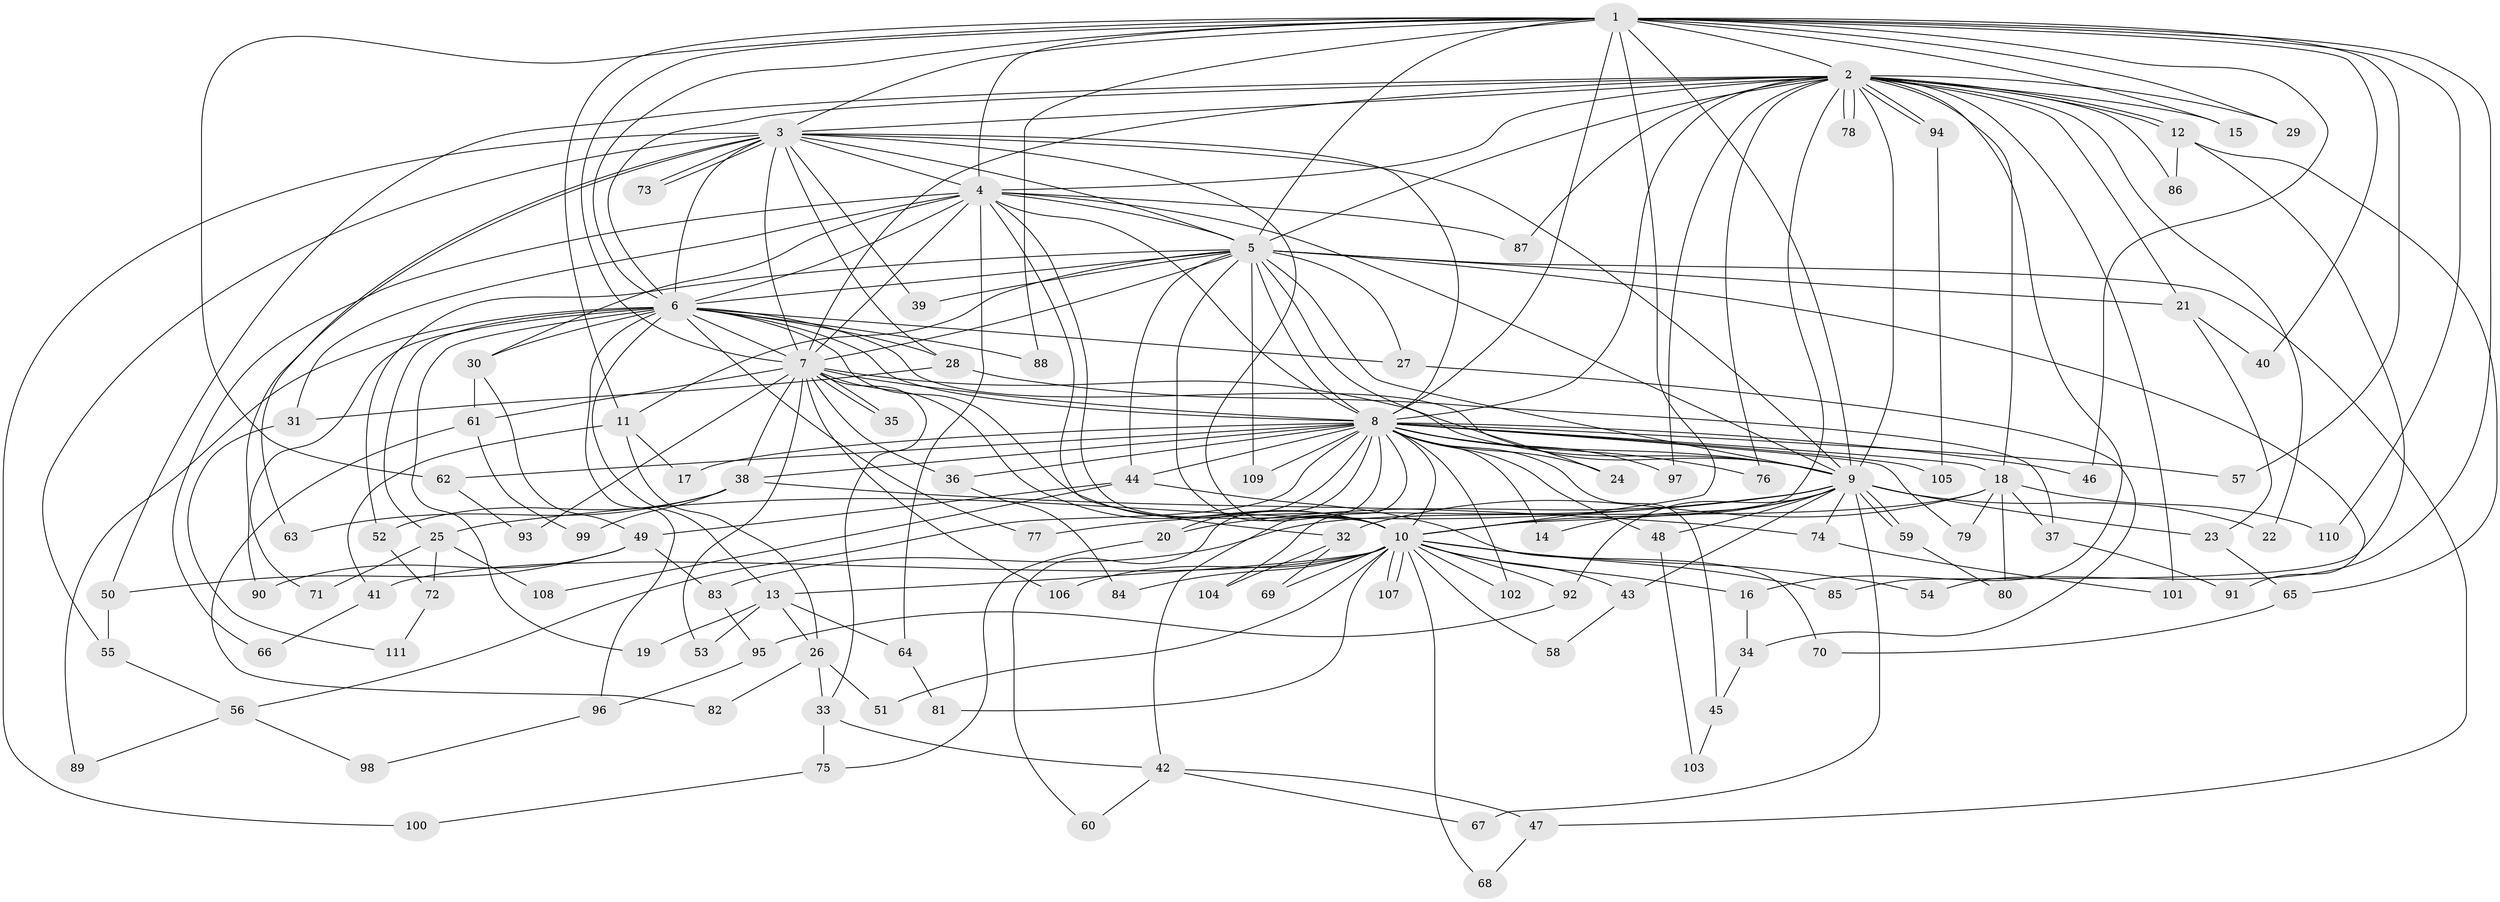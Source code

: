 // coarse degree distribution, {18: 0.023529411764705882, 23: 0.011764705882352941, 15: 0.011764705882352941, 13: 0.011764705882352941, 26: 0.011764705882352941, 29: 0.011764705882352941, 22: 0.011764705882352941, 24: 0.011764705882352941, 8: 0.023529411764705882, 5: 0.03529411764705882, 7: 0.03529411764705882, 2: 0.4823529411764706, 3: 0.2235294117647059, 4: 0.07058823529411765, 1: 0.011764705882352941, 6: 0.011764705882352941}
// Generated by graph-tools (version 1.1) at 2025/41/03/06/25 10:41:41]
// undirected, 111 vertices, 247 edges
graph export_dot {
graph [start="1"]
  node [color=gray90,style=filled];
  1;
  2;
  3;
  4;
  5;
  6;
  7;
  8;
  9;
  10;
  11;
  12;
  13;
  14;
  15;
  16;
  17;
  18;
  19;
  20;
  21;
  22;
  23;
  24;
  25;
  26;
  27;
  28;
  29;
  30;
  31;
  32;
  33;
  34;
  35;
  36;
  37;
  38;
  39;
  40;
  41;
  42;
  43;
  44;
  45;
  46;
  47;
  48;
  49;
  50;
  51;
  52;
  53;
  54;
  55;
  56;
  57;
  58;
  59;
  60;
  61;
  62;
  63;
  64;
  65;
  66;
  67;
  68;
  69;
  70;
  71;
  72;
  73;
  74;
  75;
  76;
  77;
  78;
  79;
  80;
  81;
  82;
  83;
  84;
  85;
  86;
  87;
  88;
  89;
  90;
  91;
  92;
  93;
  94;
  95;
  96;
  97;
  98;
  99;
  100;
  101;
  102;
  103;
  104;
  105;
  106;
  107;
  108;
  109;
  110;
  111;
  1 -- 2;
  1 -- 3;
  1 -- 4;
  1 -- 5;
  1 -- 6;
  1 -- 7;
  1 -- 8;
  1 -- 9;
  1 -- 10;
  1 -- 11;
  1 -- 15;
  1 -- 29;
  1 -- 40;
  1 -- 46;
  1 -- 54;
  1 -- 57;
  1 -- 62;
  1 -- 88;
  1 -- 110;
  2 -- 3;
  2 -- 4;
  2 -- 5;
  2 -- 6;
  2 -- 7;
  2 -- 8;
  2 -- 9;
  2 -- 10;
  2 -- 12;
  2 -- 12;
  2 -- 15;
  2 -- 16;
  2 -- 18;
  2 -- 21;
  2 -- 22;
  2 -- 29;
  2 -- 50;
  2 -- 76;
  2 -- 78;
  2 -- 78;
  2 -- 86;
  2 -- 87;
  2 -- 94;
  2 -- 94;
  2 -- 97;
  2 -- 101;
  3 -- 4;
  3 -- 5;
  3 -- 6;
  3 -- 7;
  3 -- 8;
  3 -- 9;
  3 -- 10;
  3 -- 28;
  3 -- 39;
  3 -- 55;
  3 -- 63;
  3 -- 73;
  3 -- 73;
  3 -- 90;
  3 -- 100;
  4 -- 5;
  4 -- 6;
  4 -- 7;
  4 -- 8;
  4 -- 9;
  4 -- 10;
  4 -- 30;
  4 -- 31;
  4 -- 32;
  4 -- 64;
  4 -- 66;
  4 -- 87;
  5 -- 6;
  5 -- 7;
  5 -- 8;
  5 -- 9;
  5 -- 10;
  5 -- 11;
  5 -- 21;
  5 -- 24;
  5 -- 27;
  5 -- 39;
  5 -- 44;
  5 -- 47;
  5 -- 52;
  5 -- 91;
  5 -- 109;
  6 -- 7;
  6 -- 8;
  6 -- 9;
  6 -- 10;
  6 -- 13;
  6 -- 19;
  6 -- 25;
  6 -- 27;
  6 -- 28;
  6 -- 30;
  6 -- 71;
  6 -- 77;
  6 -- 88;
  6 -- 89;
  6 -- 96;
  7 -- 8;
  7 -- 9;
  7 -- 10;
  7 -- 33;
  7 -- 35;
  7 -- 35;
  7 -- 36;
  7 -- 38;
  7 -- 53;
  7 -- 61;
  7 -- 93;
  7 -- 106;
  8 -- 9;
  8 -- 10;
  8 -- 14;
  8 -- 17;
  8 -- 18;
  8 -- 20;
  8 -- 24;
  8 -- 36;
  8 -- 38;
  8 -- 42;
  8 -- 44;
  8 -- 45;
  8 -- 46;
  8 -- 48;
  8 -- 56;
  8 -- 57;
  8 -- 60;
  8 -- 62;
  8 -- 76;
  8 -- 79;
  8 -- 97;
  8 -- 102;
  8 -- 104;
  8 -- 105;
  8 -- 109;
  9 -- 10;
  9 -- 14;
  9 -- 20;
  9 -- 22;
  9 -- 23;
  9 -- 25;
  9 -- 43;
  9 -- 48;
  9 -- 59;
  9 -- 59;
  9 -- 67;
  9 -- 74;
  9 -- 77;
  9 -- 92;
  10 -- 13;
  10 -- 16;
  10 -- 41;
  10 -- 43;
  10 -- 51;
  10 -- 54;
  10 -- 58;
  10 -- 68;
  10 -- 69;
  10 -- 81;
  10 -- 84;
  10 -- 85;
  10 -- 92;
  10 -- 102;
  10 -- 106;
  10 -- 107;
  10 -- 107;
  11 -- 17;
  11 -- 26;
  11 -- 41;
  12 -- 65;
  12 -- 85;
  12 -- 86;
  13 -- 19;
  13 -- 26;
  13 -- 53;
  13 -- 64;
  16 -- 34;
  18 -- 32;
  18 -- 37;
  18 -- 79;
  18 -- 80;
  18 -- 83;
  18 -- 110;
  20 -- 75;
  21 -- 23;
  21 -- 40;
  23 -- 65;
  25 -- 71;
  25 -- 72;
  25 -- 108;
  26 -- 33;
  26 -- 51;
  26 -- 82;
  27 -- 34;
  28 -- 31;
  28 -- 37;
  30 -- 49;
  30 -- 61;
  31 -- 111;
  32 -- 69;
  32 -- 104;
  33 -- 42;
  33 -- 75;
  34 -- 45;
  36 -- 84;
  37 -- 91;
  38 -- 52;
  38 -- 63;
  38 -- 74;
  38 -- 99;
  41 -- 66;
  42 -- 47;
  42 -- 60;
  42 -- 67;
  43 -- 58;
  44 -- 49;
  44 -- 70;
  44 -- 108;
  45 -- 103;
  47 -- 68;
  48 -- 103;
  49 -- 50;
  49 -- 83;
  49 -- 90;
  50 -- 55;
  52 -- 72;
  55 -- 56;
  56 -- 89;
  56 -- 98;
  59 -- 80;
  61 -- 82;
  61 -- 99;
  62 -- 93;
  64 -- 81;
  65 -- 70;
  72 -- 111;
  74 -- 101;
  75 -- 100;
  83 -- 95;
  92 -- 95;
  94 -- 105;
  95 -- 96;
  96 -- 98;
}

